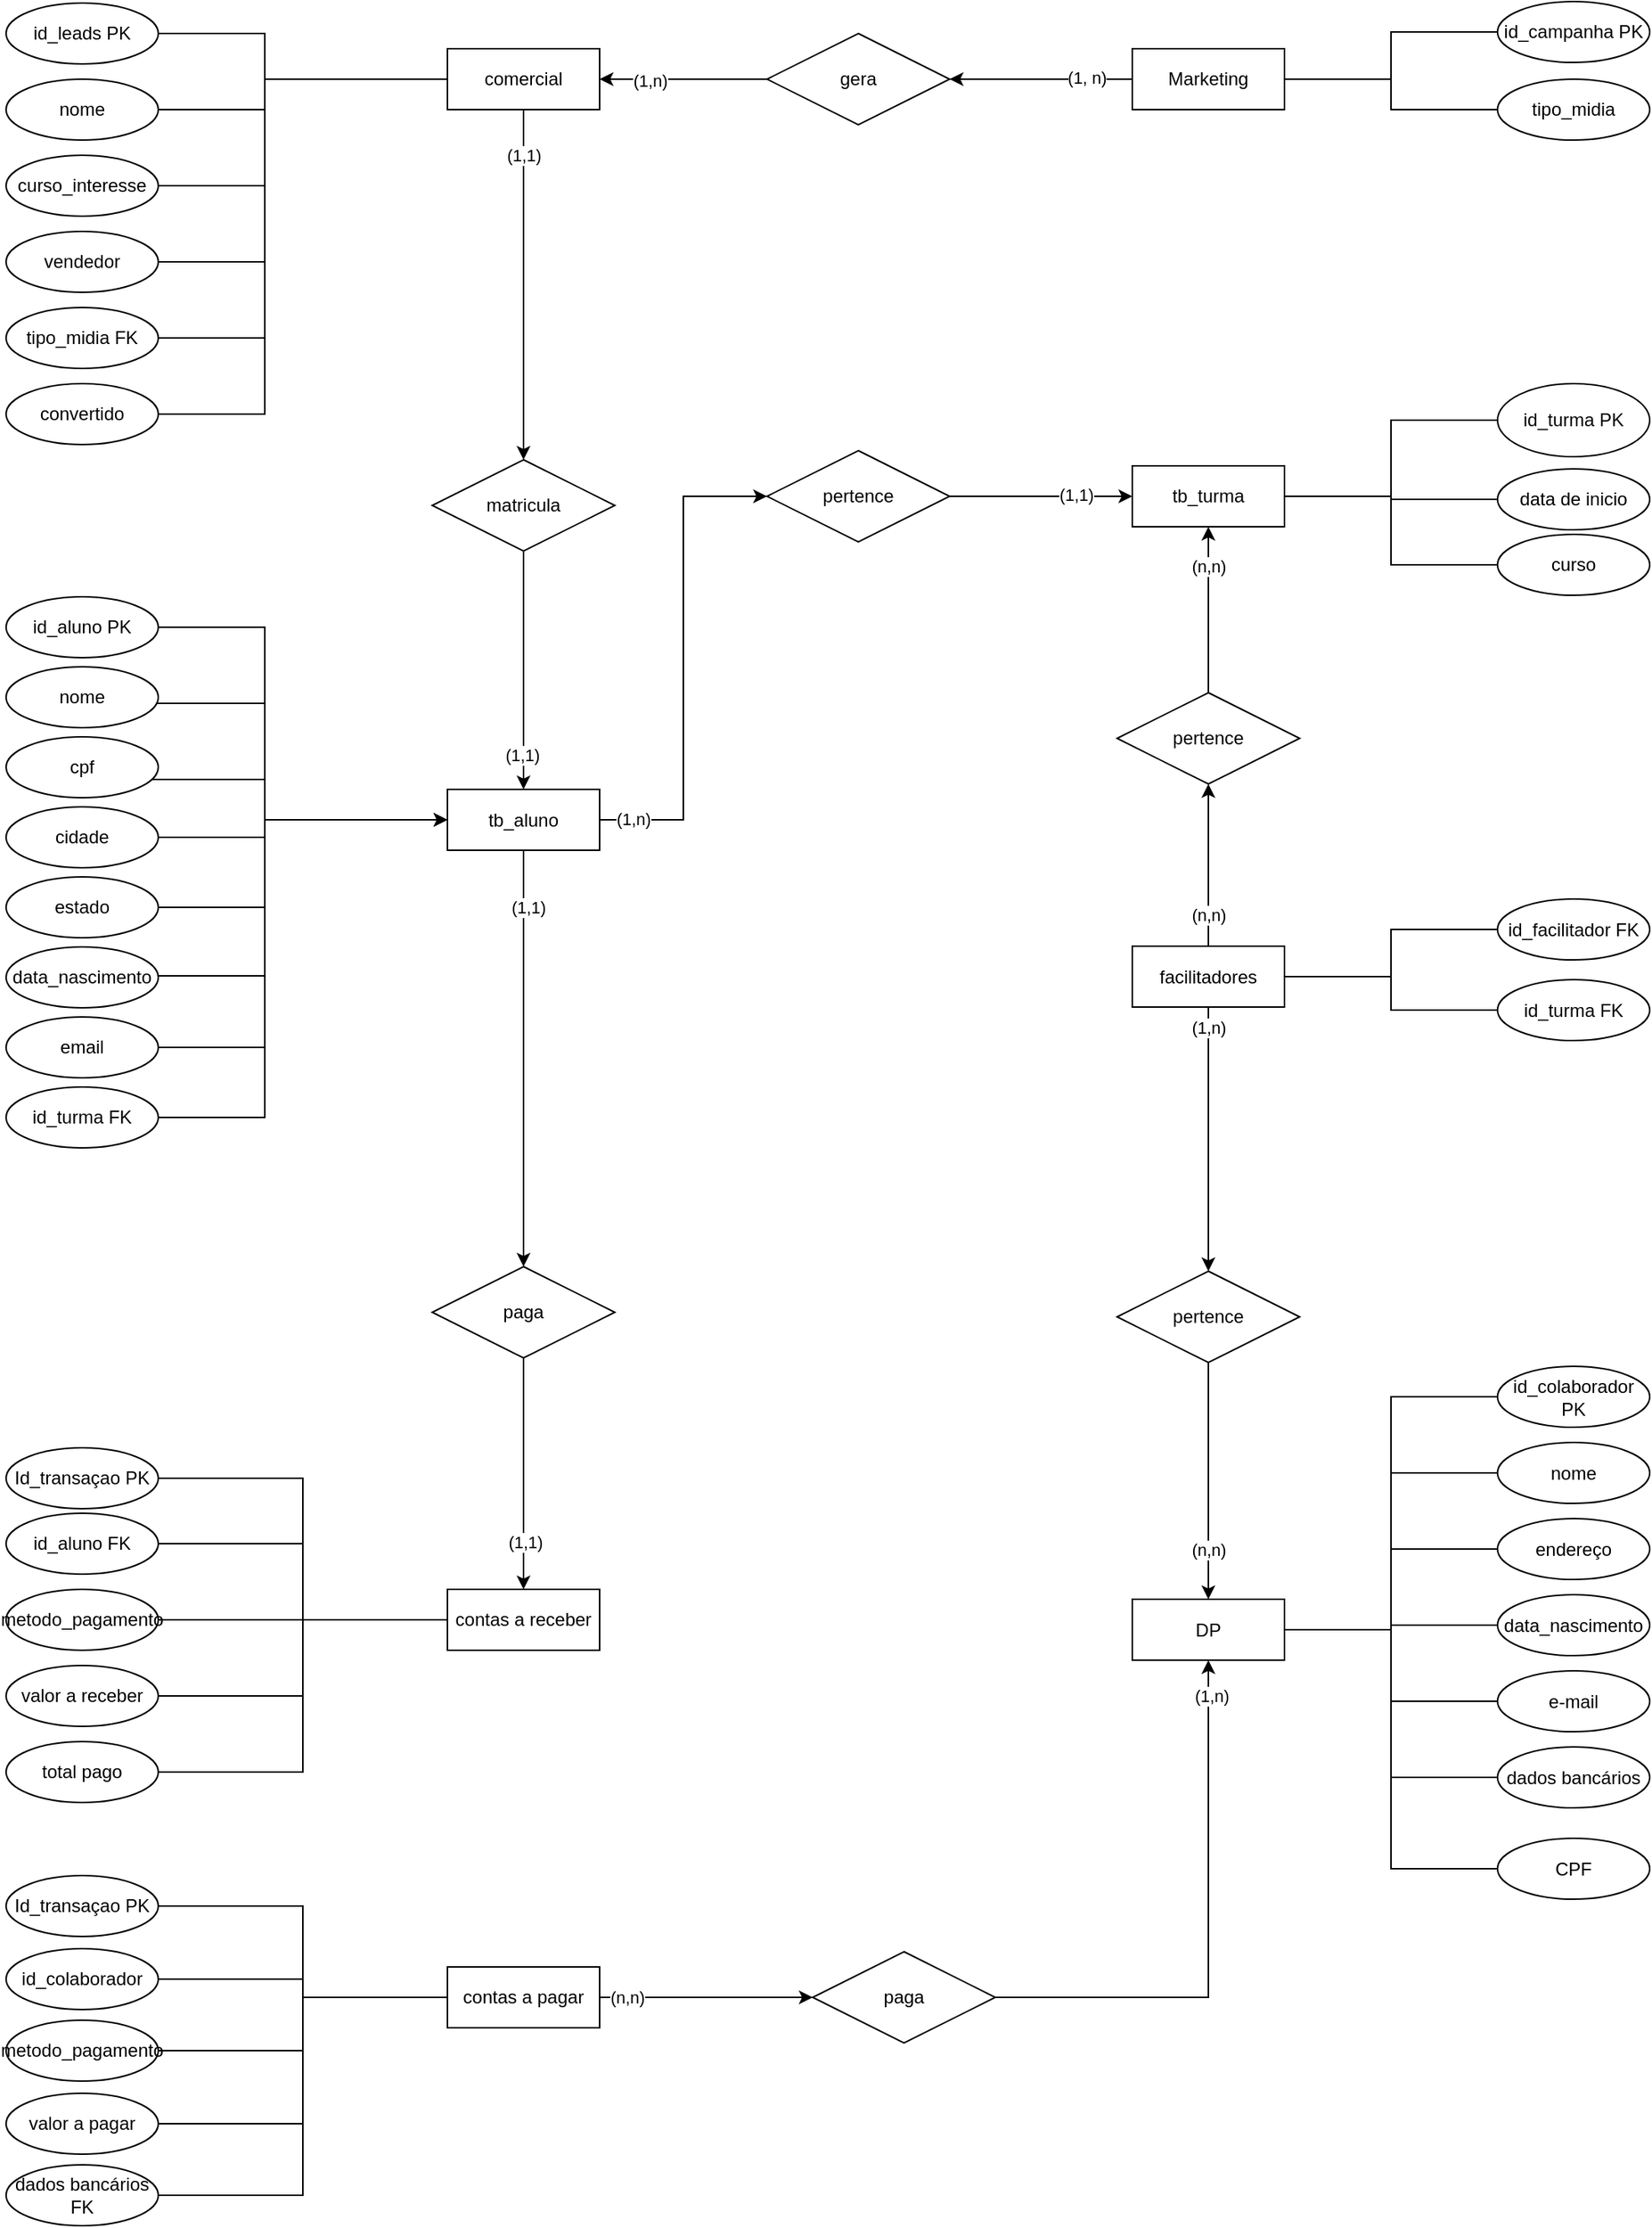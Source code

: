 <mxfile version="16.4.0" type="github">
  <diagram id="YJDorFOKSxrE0az7E-os" name="Page-1">
    <mxGraphModel dx="2595" dy="2390" grid="1" gridSize="10" guides="1" tooltips="1" connect="1" arrows="1" fold="1" page="1" pageScale="1" pageWidth="1169" pageHeight="827" math="0" shadow="0">
      <root>
        <mxCell id="0" />
        <mxCell id="1" parent="0" />
        <mxCell id="yTfPNT7VYN94s2qLSQWw-293" value="" style="edgeStyle=orthogonalEdgeStyle;rounded=0;orthogonalLoop=1;jettySize=auto;html=1;entryX=0;entryY=0.5;entryDx=0;entryDy=0;" parent="1" source="yTfPNT7VYN94s2qLSQWw-297" target="yTfPNT7VYN94s2qLSQWw-324" edge="1">
          <mxGeometry relative="1" as="geometry" />
        </mxCell>
        <mxCell id="yTfPNT7VYN94s2qLSQWw-294" value="(1,n)" style="edgeLabel;html=1;align=center;verticalAlign=middle;resizable=0;points=[];" parent="yTfPNT7VYN94s2qLSQWw-293" vertex="1" connectable="0">
          <mxGeometry x="-0.868" y="2" relative="1" as="geometry">
            <mxPoint y="1" as="offset" />
          </mxGeometry>
        </mxCell>
        <mxCell id="yTfPNT7VYN94s2qLSQWw-295" value="" style="edgeStyle=orthogonalEdgeStyle;rounded=0;orthogonalLoop=1;jettySize=auto;html=1;entryX=0.5;entryY=0;entryDx=0;entryDy=0;" parent="1" source="yTfPNT7VYN94s2qLSQWw-297" target="yTfPNT7VYN94s2qLSQWw-396" edge="1">
          <mxGeometry relative="1" as="geometry">
            <mxPoint x="-830" y="-1044" as="targetPoint" />
          </mxGeometry>
        </mxCell>
        <mxCell id="yTfPNT7VYN94s2qLSQWw-296" value="(1,1)" style="edgeLabel;html=1;align=center;verticalAlign=middle;resizable=0;points=[];" parent="yTfPNT7VYN94s2qLSQWw-295" vertex="1" connectable="0">
          <mxGeometry x="-0.727" y="3" relative="1" as="geometry">
            <mxPoint as="offset" />
          </mxGeometry>
        </mxCell>
        <mxCell id="yTfPNT7VYN94s2qLSQWw-297" value="tb_aluno" style="whiteSpace=wrap;html=1;align=center;" parent="1" vertex="1">
          <mxGeometry x="-810" y="-1103.5" width="100" height="40" as="geometry" />
        </mxCell>
        <mxCell id="yTfPNT7VYN94s2qLSQWw-298" value="" style="edgeStyle=orthogonalEdgeStyle;rounded=0;orthogonalLoop=1;jettySize=auto;html=1;entryX=0;entryY=0.5;entryDx=0;entryDy=0;endArrow=none;endFill=0;" parent="1" source="yTfPNT7VYN94s2qLSQWw-299" target="yTfPNT7VYN94s2qLSQWw-297" edge="1">
          <mxGeometry relative="1" as="geometry">
            <mxPoint x="-920" y="-1210" as="targetPoint" />
            <Array as="points">
              <mxPoint x="-930" y="-1210" />
              <mxPoint x="-930" y="-1083" />
            </Array>
          </mxGeometry>
        </mxCell>
        <mxCell id="yTfPNT7VYN94s2qLSQWw-299" value="id_aluno PK" style="ellipse;whiteSpace=wrap;html=1;align=center;" parent="1" vertex="1">
          <mxGeometry x="-1100" y="-1230" width="100" height="40" as="geometry" />
        </mxCell>
        <mxCell id="yTfPNT7VYN94s2qLSQWw-300" value="" style="edgeStyle=orthogonalEdgeStyle;rounded=0;orthogonalLoop=1;jettySize=auto;html=1;entryX=0;entryY=0.5;entryDx=0;entryDy=0;endArrow=none;endFill=0;" parent="1" source="yTfPNT7VYN94s2qLSQWw-301" target="yTfPNT7VYN94s2qLSQWw-297" edge="1">
          <mxGeometry relative="1" as="geometry">
            <mxPoint x="-920" y="-1160" as="targetPoint" />
            <Array as="points">
              <mxPoint x="-930" y="-1160" />
              <mxPoint x="-930" y="-1083" />
            </Array>
          </mxGeometry>
        </mxCell>
        <mxCell id="yTfPNT7VYN94s2qLSQWw-301" value="nome" style="ellipse;whiteSpace=wrap;html=1;align=center;" parent="1" vertex="1">
          <mxGeometry x="-1100" y="-1184" width="100" height="40" as="geometry" />
        </mxCell>
        <mxCell id="yTfPNT7VYN94s2qLSQWw-302" value="" style="edgeStyle=orthogonalEdgeStyle;rounded=0;orthogonalLoop=1;jettySize=auto;html=1;entryX=0;entryY=0.5;entryDx=0;entryDy=0;endArrow=none;endFill=0;" parent="1" source="yTfPNT7VYN94s2qLSQWw-303" target="yTfPNT7VYN94s2qLSQWw-297" edge="1">
          <mxGeometry relative="1" as="geometry">
            <mxPoint x="-920" y="-1110" as="targetPoint" />
            <Array as="points">
              <mxPoint x="-930" y="-1110" />
              <mxPoint x="-930" y="-1083" />
            </Array>
          </mxGeometry>
        </mxCell>
        <mxCell id="yTfPNT7VYN94s2qLSQWw-303" value="cpf" style="ellipse;whiteSpace=wrap;html=1;align=center;" parent="1" vertex="1">
          <mxGeometry x="-1100" y="-1138" width="100" height="40" as="geometry" />
        </mxCell>
        <mxCell id="yTfPNT7VYN94s2qLSQWw-304" value="" style="edgeStyle=orthogonalEdgeStyle;rounded=0;orthogonalLoop=1;jettySize=auto;html=1;entryX=0;entryY=0.5;entryDx=0;entryDy=0;endArrow=none;endFill=0;exitX=1;exitY=0.5;exitDx=0;exitDy=0;" parent="1" source="yTfPNT7VYN94s2qLSQWw-305" target="yTfPNT7VYN94s2qLSQWw-297" edge="1">
          <mxGeometry relative="1" as="geometry">
            <mxPoint x="-920" y="-1060" as="targetPoint" />
            <Array as="points">
              <mxPoint x="-930" y="-1072" />
              <mxPoint x="-930" y="-1083" />
            </Array>
          </mxGeometry>
        </mxCell>
        <mxCell id="yTfPNT7VYN94s2qLSQWw-305" value="cidade" style="ellipse;whiteSpace=wrap;html=1;align=center;" parent="1" vertex="1">
          <mxGeometry x="-1100" y="-1092" width="100" height="40" as="geometry" />
        </mxCell>
        <mxCell id="yTfPNT7VYN94s2qLSQWw-306" value="" style="edgeStyle=orthogonalEdgeStyle;rounded=0;orthogonalLoop=1;jettySize=auto;html=1;entryX=0;entryY=0.5;entryDx=0;entryDy=0;endArrow=none;endFill=0;" parent="1" source="yTfPNT7VYN94s2qLSQWw-307" target="yTfPNT7VYN94s2qLSQWw-297" edge="1">
          <mxGeometry relative="1" as="geometry">
            <mxPoint x="-920" y="-1010" as="targetPoint" />
            <Array as="points">
              <mxPoint x="-930" y="-1026" />
              <mxPoint x="-930" y="-1083" />
            </Array>
          </mxGeometry>
        </mxCell>
        <mxCell id="yTfPNT7VYN94s2qLSQWw-307" value="estado" style="ellipse;whiteSpace=wrap;html=1;align=center;" parent="1" vertex="1">
          <mxGeometry x="-1100" y="-1046" width="100" height="40" as="geometry" />
        </mxCell>
        <mxCell id="yTfPNT7VYN94s2qLSQWw-308" value="" style="edgeStyle=orthogonalEdgeStyle;rounded=0;orthogonalLoop=1;jettySize=auto;html=1;entryX=0;entryY=0.5;entryDx=0;entryDy=0;endArrow=none;endFill=0;exitX=1;exitY=0.5;exitDx=0;exitDy=0;" parent="1" source="yTfPNT7VYN94s2qLSQWw-309" target="yTfPNT7VYN94s2qLSQWw-297" edge="1">
          <mxGeometry relative="1" as="geometry">
            <mxPoint x="-920" y="-960" as="targetPoint" />
            <Array as="points">
              <mxPoint x="-930" y="-981" />
              <mxPoint x="-930" y="-1083" />
            </Array>
          </mxGeometry>
        </mxCell>
        <mxCell id="yTfPNT7VYN94s2qLSQWw-309" value="data_nascimento" style="ellipse;whiteSpace=wrap;html=1;align=center;" parent="1" vertex="1">
          <mxGeometry x="-1100" y="-1000" width="100" height="40" as="geometry" />
        </mxCell>
        <mxCell id="yTfPNT7VYN94s2qLSQWw-310" value="tb_turma" style="whiteSpace=wrap;html=1;align=center;" parent="1" vertex="1">
          <mxGeometry x="-360" y="-1316" width="100" height="40" as="geometry" />
        </mxCell>
        <mxCell id="yTfPNT7VYN94s2qLSQWw-315" value="" style="edgeStyle=orthogonalEdgeStyle;rounded=0;orthogonalLoop=1;jettySize=auto;html=1;entryX=1;entryY=0.5;entryDx=0;entryDy=0;endArrow=none;endFill=0;" parent="1" source="yTfPNT7VYN94s2qLSQWw-316" target="yTfPNT7VYN94s2qLSQWw-310" edge="1">
          <mxGeometry relative="1" as="geometry" />
        </mxCell>
        <mxCell id="yTfPNT7VYN94s2qLSQWw-316" value="id_turma PK" style="ellipse;whiteSpace=wrap;html=1;align=center;flipV=0;" parent="1" vertex="1">
          <mxGeometry x="-120" y="-1370" width="100" height="48" as="geometry" />
        </mxCell>
        <mxCell id="yTfPNT7VYN94s2qLSQWw-319" value="" style="edgeStyle=orthogonalEdgeStyle;rounded=0;orthogonalLoop=1;jettySize=auto;html=1;entryX=1;entryY=0.5;entryDx=0;entryDy=0;endArrow=none;endFill=0;" parent="1" source="yTfPNT7VYN94s2qLSQWw-320" target="yTfPNT7VYN94s2qLSQWw-310" edge="1">
          <mxGeometry relative="1" as="geometry">
            <mxPoint x="-196" y="-1225.5" as="targetPoint" />
          </mxGeometry>
        </mxCell>
        <mxCell id="yTfPNT7VYN94s2qLSQWw-320" value="data de inicio" style="ellipse;whiteSpace=wrap;html=1;align=center;flipV=0;" parent="1" vertex="1">
          <mxGeometry x="-120" y="-1314" width="100" height="40" as="geometry" />
        </mxCell>
        <mxCell id="yTfPNT7VYN94s2qLSQWw-321" value="" style="edgeStyle=orthogonalEdgeStyle;rounded=0;orthogonalLoop=1;jettySize=auto;html=1;entryX=1;entryY=0.5;entryDx=0;entryDy=0;endArrow=none;endFill=0;exitX=0;exitY=0.5;exitDx=0;exitDy=0;" parent="1" source="yTfPNT7VYN94s2qLSQWw-322" target="yTfPNT7VYN94s2qLSQWw-310" edge="1">
          <mxGeometry relative="1" as="geometry">
            <mxPoint x="-200" y="-1155.5" as="targetPoint" />
            <mxPoint x="-120" y="-1250.5" as="sourcePoint" />
          </mxGeometry>
        </mxCell>
        <mxCell id="yTfPNT7VYN94s2qLSQWw-322" value="curso" style="ellipse;whiteSpace=wrap;html=1;align=center;flipV=0;" parent="1" vertex="1">
          <mxGeometry x="-120" y="-1271" width="100" height="40" as="geometry" />
        </mxCell>
        <mxCell id="yTfPNT7VYN94s2qLSQWw-323" value="" style="edgeStyle=orthogonalEdgeStyle;rounded=0;orthogonalLoop=1;jettySize=auto;html=1;" parent="1" source="yTfPNT7VYN94s2qLSQWw-324" target="yTfPNT7VYN94s2qLSQWw-310" edge="1">
          <mxGeometry relative="1" as="geometry" />
        </mxCell>
        <mxCell id="asldm5agLRDIXmaxJVd2-7" value="(1,1)" style="edgeLabel;html=1;align=center;verticalAlign=middle;resizable=0;points=[];" parent="yTfPNT7VYN94s2qLSQWw-323" vertex="1" connectable="0">
          <mxGeometry x="0.384" y="1" relative="1" as="geometry">
            <mxPoint as="offset" />
          </mxGeometry>
        </mxCell>
        <mxCell id="yTfPNT7VYN94s2qLSQWw-324" value="pertence" style="shape=rhombus;perimeter=rhombusPerimeter;whiteSpace=wrap;html=1;align=center;" parent="1" vertex="1">
          <mxGeometry x="-600" y="-1326" width="120" height="60" as="geometry" />
        </mxCell>
        <mxCell id="yTfPNT7VYN94s2qLSQWw-325" value="" style="edgeStyle=orthogonalEdgeStyle;rounded=0;orthogonalLoop=1;jettySize=auto;html=1;entryX=0.5;entryY=1;entryDx=0;entryDy=0;exitX=0.5;exitY=0;exitDx=0;exitDy=0;" parent="1" source="yTfPNT7VYN94s2qLSQWw-326" target="yTfPNT7VYN94s2qLSQWw-404" edge="1">
          <mxGeometry relative="1" as="geometry">
            <mxPoint x="-170" y="-894" as="targetPoint" />
          </mxGeometry>
        </mxCell>
        <mxCell id="asldm5agLRDIXmaxJVd2-4" value="(n,n)" style="edgeLabel;html=1;align=center;verticalAlign=middle;resizable=0;points=[];" parent="yTfPNT7VYN94s2qLSQWw-325" vertex="1" connectable="0">
          <mxGeometry x="-0.729" relative="1" as="geometry">
            <mxPoint y="-6" as="offset" />
          </mxGeometry>
        </mxCell>
        <mxCell id="yTfPNT7VYN94s2qLSQWw-326" value="facilitadores" style="whiteSpace=wrap;html=1;align=center;" parent="1" vertex="1">
          <mxGeometry x="-360" y="-1000.5" width="100" height="40" as="geometry" />
        </mxCell>
        <mxCell id="yTfPNT7VYN94s2qLSQWw-327" value="" style="edgeStyle=orthogonalEdgeStyle;rounded=0;orthogonalLoop=1;jettySize=auto;html=1;endArrow=none;endFill=0;" parent="1" source="yTfPNT7VYN94s2qLSQWw-328" target="yTfPNT7VYN94s2qLSQWw-326" edge="1">
          <mxGeometry relative="1" as="geometry" />
        </mxCell>
        <mxCell id="yTfPNT7VYN94s2qLSQWw-328" value="id_facilitador FK" style="ellipse;whiteSpace=wrap;html=1;align=center;" parent="1" vertex="1">
          <mxGeometry x="-120" y="-1031.5" width="100" height="40" as="geometry" />
        </mxCell>
        <mxCell id="yTfPNT7VYN94s2qLSQWw-329" value="" style="edgeStyle=orthogonalEdgeStyle;rounded=0;orthogonalLoop=1;jettySize=auto;html=1;endArrow=none;endFill=0;" parent="1" source="yTfPNT7VYN94s2qLSQWw-330" target="yTfPNT7VYN94s2qLSQWw-326" edge="1">
          <mxGeometry relative="1" as="geometry" />
        </mxCell>
        <mxCell id="yTfPNT7VYN94s2qLSQWw-330" value="id_turma FK" style="ellipse;whiteSpace=wrap;html=1;align=center;" parent="1" vertex="1">
          <mxGeometry x="-120" y="-978.5" width="100" height="40" as="geometry" />
        </mxCell>
        <mxCell id="yTfPNT7VYN94s2qLSQWw-331" value="id_colaborador PK" style="ellipse;whiteSpace=wrap;html=1;align=center;" parent="1" vertex="1">
          <mxGeometry x="-120" y="-724.5" width="100" height="40" as="geometry" />
        </mxCell>
        <mxCell id="yTfPNT7VYN94s2qLSQWw-332" value="nome" style="ellipse;whiteSpace=wrap;html=1;align=center;" parent="1" vertex="1">
          <mxGeometry x="-120" y="-674.5" width="100" height="40" as="geometry" />
        </mxCell>
        <mxCell id="yTfPNT7VYN94s2qLSQWw-333" value="endereço" style="ellipse;whiteSpace=wrap;html=1;align=center;" parent="1" vertex="1">
          <mxGeometry x="-120" y="-624.5" width="100" height="40" as="geometry" />
        </mxCell>
        <mxCell id="yTfPNT7VYN94s2qLSQWw-334" value="data_nascimento" style="ellipse;whiteSpace=wrap;html=1;align=center;" parent="1" vertex="1">
          <mxGeometry x="-120" y="-574.5" width="100" height="40" as="geometry" />
        </mxCell>
        <mxCell id="yTfPNT7VYN94s2qLSQWw-335" value="" style="edgeStyle=orthogonalEdgeStyle;rounded=0;orthogonalLoop=1;jettySize=auto;html=1;entryX=1;entryY=0.5;entryDx=0;entryDy=0;endArrow=none;endFill=0;" parent="1" source="yTfPNT7VYN94s2qLSQWw-336" target="yTfPNT7VYN94s2qLSQWw-338" edge="1">
          <mxGeometry relative="1" as="geometry">
            <mxPoint x="-470" y="-503" as="targetPoint" />
          </mxGeometry>
        </mxCell>
        <mxCell id="yTfPNT7VYN94s2qLSQWw-336" value="e-mail" style="ellipse;whiteSpace=wrap;html=1;align=center;" parent="1" vertex="1">
          <mxGeometry x="-120" y="-524.5" width="100" height="40" as="geometry" />
        </mxCell>
        <mxCell id="yTfPNT7VYN94s2qLSQWw-337" value="dados bancários" style="ellipse;whiteSpace=wrap;html=1;align=center;" parent="1" vertex="1">
          <mxGeometry x="-120" y="-474.5" width="100" height="40" as="geometry" />
        </mxCell>
        <mxCell id="yTfPNT7VYN94s2qLSQWw-338" value="DP" style="whiteSpace=wrap;html=1;align=center;" parent="1" vertex="1">
          <mxGeometry x="-360" y="-571.5" width="100" height="40" as="geometry" />
        </mxCell>
        <mxCell id="yTfPNT7VYN94s2qLSQWw-339" value="" style="edgeStyle=orthogonalEdgeStyle;rounded=0;orthogonalLoop=1;jettySize=auto;html=1;entryX=1;entryY=0.5;entryDx=0;entryDy=0;exitX=0;exitY=0.5;exitDx=0;exitDy=0;endArrow=none;endFill=0;" parent="1" source="yTfPNT7VYN94s2qLSQWw-333" target="yTfPNT7VYN94s2qLSQWw-338" edge="1">
          <mxGeometry relative="1" as="geometry">
            <mxPoint x="-510" y="-580" as="targetPoint" />
            <mxPoint x="-424" y="-603" as="sourcePoint" />
          </mxGeometry>
        </mxCell>
        <mxCell id="yTfPNT7VYN94s2qLSQWw-340" value="" style="edgeStyle=orthogonalEdgeStyle;rounded=0;orthogonalLoop=1;jettySize=auto;html=1;entryX=1;entryY=0.5;entryDx=0;entryDy=0;exitX=0;exitY=0.5;exitDx=0;exitDy=0;endArrow=none;endFill=0;" parent="1" source="yTfPNT7VYN94s2qLSQWw-332" target="yTfPNT7VYN94s2qLSQWw-338" edge="1">
          <mxGeometry relative="1" as="geometry">
            <mxPoint x="-424" y="-654" as="sourcePoint" />
            <mxPoint x="-510" y="-580" as="targetPoint" />
          </mxGeometry>
        </mxCell>
        <mxCell id="yTfPNT7VYN94s2qLSQWw-341" value="" style="edgeStyle=orthogonalEdgeStyle;rounded=0;orthogonalLoop=1;jettySize=auto;html=1;entryX=1;entryY=0.5;entryDx=0;entryDy=0;exitX=0;exitY=0.5;exitDx=0;exitDy=0;endArrow=none;endFill=0;" parent="1" source="yTfPNT7VYN94s2qLSQWw-331" target="yTfPNT7VYN94s2qLSQWw-338" edge="1">
          <mxGeometry relative="1" as="geometry">
            <mxPoint x="-424" y="-705" as="sourcePoint" />
            <mxPoint x="-510" y="-580" as="targetPoint" />
          </mxGeometry>
        </mxCell>
        <mxCell id="yTfPNT7VYN94s2qLSQWw-342" value="" style="edgeStyle=orthogonalEdgeStyle;rounded=0;orthogonalLoop=1;jettySize=auto;html=1;entryX=1;entryY=0.5;entryDx=0;entryDy=0;exitX=0;exitY=0.5;exitDx=0;exitDy=0;endArrow=none;endFill=0;" parent="1" source="yTfPNT7VYN94s2qLSQWw-334" target="yTfPNT7VYN94s2qLSQWw-338" edge="1">
          <mxGeometry relative="1" as="geometry">
            <mxPoint x="-510" y="-580" as="targetPoint" />
            <mxPoint x="-424" y="-552" as="sourcePoint" />
          </mxGeometry>
        </mxCell>
        <mxCell id="yTfPNT7VYN94s2qLSQWw-343" value="" style="edgeStyle=orthogonalEdgeStyle;rounded=0;orthogonalLoop=1;jettySize=auto;html=1;entryX=1;entryY=0.5;entryDx=0;entryDy=0;exitX=0;exitY=0.5;exitDx=0;exitDy=0;endArrow=none;endFill=0;" parent="1" source="yTfPNT7VYN94s2qLSQWw-337" target="yTfPNT7VYN94s2qLSQWw-338" edge="1">
          <mxGeometry relative="1" as="geometry">
            <mxPoint x="-510" y="-580" as="targetPoint" />
            <mxPoint x="-424" y="-450" as="sourcePoint" />
          </mxGeometry>
        </mxCell>
        <mxCell id="yTfPNT7VYN94s2qLSQWw-344" value="" style="edgeStyle=orthogonalEdgeStyle;rounded=0;orthogonalLoop=1;jettySize=auto;html=1;entryX=1;entryY=0.5;entryDx=0;entryDy=0;endArrow=none;endFill=0;" parent="1" source="yTfPNT7VYN94s2qLSQWw-345" target="yTfPNT7VYN94s2qLSQWw-338" edge="1">
          <mxGeometry relative="1" as="geometry">
            <mxPoint x="-460" y="-375" as="targetPoint" />
          </mxGeometry>
        </mxCell>
        <mxCell id="yTfPNT7VYN94s2qLSQWw-345" value="CPF" style="ellipse;whiteSpace=wrap;html=1;align=center;" parent="1" vertex="1">
          <mxGeometry x="-120" y="-414.5" width="100" height="40" as="geometry" />
        </mxCell>
        <mxCell id="yTfPNT7VYN94s2qLSQWw-346" value="contas a receber" style="whiteSpace=wrap;html=1;align=center;" parent="1" vertex="1">
          <mxGeometry x="-810" y="-578" width="100" height="40" as="geometry" />
        </mxCell>
        <mxCell id="yTfPNT7VYN94s2qLSQWw-347" value="" style="edgeStyle=orthogonalEdgeStyle;rounded=0;orthogonalLoop=1;jettySize=auto;html=1;entryX=0;entryY=0.5;entryDx=0;entryDy=0;endArrow=none;endFill=0;" parent="1" source="yTfPNT7VYN94s2qLSQWw-348" target="yTfPNT7VYN94s2qLSQWw-346" edge="1">
          <mxGeometry relative="1" as="geometry">
            <mxPoint x="-920" y="-608" as="targetPoint" />
          </mxGeometry>
        </mxCell>
        <mxCell id="yTfPNT7VYN94s2qLSQWw-348" value="id_aluno FK" style="ellipse;whiteSpace=wrap;html=1;align=center;" parent="1" vertex="1">
          <mxGeometry x="-1100" y="-628" width="100" height="40" as="geometry" />
        </mxCell>
        <mxCell id="yTfPNT7VYN94s2qLSQWw-349" value="" style="edgeStyle=orthogonalEdgeStyle;rounded=0;orthogonalLoop=1;jettySize=auto;html=1;entryX=0;entryY=0.5;entryDx=0;entryDy=0;endArrow=none;endFill=0;" parent="1" source="yTfPNT7VYN94s2qLSQWw-350" target="yTfPNT7VYN94s2qLSQWw-346" edge="1">
          <mxGeometry relative="1" as="geometry">
            <mxPoint x="-920" y="-558" as="targetPoint" />
          </mxGeometry>
        </mxCell>
        <mxCell id="yTfPNT7VYN94s2qLSQWw-350" value="metodo_pagamento" style="ellipse;whiteSpace=wrap;html=1;align=center;" parent="1" vertex="1">
          <mxGeometry x="-1100" y="-578" width="100" height="40" as="geometry" />
        </mxCell>
        <mxCell id="yTfPNT7VYN94s2qLSQWw-351" value="" style="edgeStyle=orthogonalEdgeStyle;rounded=0;orthogonalLoop=1;jettySize=auto;html=1;entryX=0;entryY=0.5;entryDx=0;entryDy=0;endArrow=none;endFill=0;" parent="1" source="yTfPNT7VYN94s2qLSQWw-352" target="yTfPNT7VYN94s2qLSQWw-346" edge="1">
          <mxGeometry relative="1" as="geometry">
            <mxPoint x="-920" y="-508" as="targetPoint" />
          </mxGeometry>
        </mxCell>
        <mxCell id="yTfPNT7VYN94s2qLSQWw-352" value="valor a receber" style="ellipse;whiteSpace=wrap;html=1;align=center;" parent="1" vertex="1">
          <mxGeometry x="-1100" y="-528" width="100" height="40" as="geometry" />
        </mxCell>
        <mxCell id="yTfPNT7VYN94s2qLSQWw-353" value="" style="edgeStyle=orthogonalEdgeStyle;rounded=0;orthogonalLoop=1;jettySize=auto;html=1;entryX=0;entryY=0.5;entryDx=0;entryDy=0;endArrow=none;endFill=0;" parent="1" source="yTfPNT7VYN94s2qLSQWw-354" target="yTfPNT7VYN94s2qLSQWw-346" edge="1">
          <mxGeometry relative="1" as="geometry">
            <mxPoint x="-920" y="-458" as="targetPoint" />
          </mxGeometry>
        </mxCell>
        <mxCell id="yTfPNT7VYN94s2qLSQWw-354" value="total pago" style="ellipse;whiteSpace=wrap;html=1;align=center;" parent="1" vertex="1">
          <mxGeometry x="-1100" y="-478" width="100" height="40" as="geometry" />
        </mxCell>
        <mxCell id="yTfPNT7VYN94s2qLSQWw-355" value="" style="edgeStyle=orthogonalEdgeStyle;rounded=0;orthogonalLoop=1;jettySize=auto;html=1;entryX=0;entryY=0.5;entryDx=0;entryDy=0;endArrow=none;endFill=0;" parent="1" source="yTfPNT7VYN94s2qLSQWw-356" target="yTfPNT7VYN94s2qLSQWw-346" edge="1">
          <mxGeometry relative="1" as="geometry">
            <mxPoint x="-920" y="-651" as="targetPoint" />
          </mxGeometry>
        </mxCell>
        <mxCell id="yTfPNT7VYN94s2qLSQWw-356" value="Id_transaçao PK" style="ellipse;whiteSpace=wrap;html=1;align=center;" parent="1" vertex="1">
          <mxGeometry x="-1100" y="-671" width="100" height="40" as="geometry" />
        </mxCell>
        <mxCell id="yTfPNT7VYN94s2qLSQWw-357" value="" style="edgeStyle=orthogonalEdgeStyle;rounded=0;orthogonalLoop=1;jettySize=auto;html=1;entryX=0;entryY=0.5;entryDx=0;entryDy=0;" parent="1" source="yTfPNT7VYN94s2qLSQWw-359" target="yTfPNT7VYN94s2qLSQWw-399" edge="1">
          <mxGeometry relative="1" as="geometry">
            <mxPoint x="-680" y="-300" as="targetPoint" />
          </mxGeometry>
        </mxCell>
        <mxCell id="yTfPNT7VYN94s2qLSQWw-358" value="(n,n)" style="edgeLabel;html=1;align=center;verticalAlign=middle;resizable=0;points=[];" parent="yTfPNT7VYN94s2qLSQWw-357" vertex="1" connectable="0">
          <mxGeometry x="-0.744" relative="1" as="geometry">
            <mxPoint as="offset" />
          </mxGeometry>
        </mxCell>
        <mxCell id="yTfPNT7VYN94s2qLSQWw-359" value="contas a pagar" style="whiteSpace=wrap;html=1;align=center;" parent="1" vertex="1">
          <mxGeometry x="-810" y="-330" width="100" height="40" as="geometry" />
        </mxCell>
        <mxCell id="yTfPNT7VYN94s2qLSQWw-360" value="" style="edgeStyle=orthogonalEdgeStyle;rounded=0;orthogonalLoop=1;jettySize=auto;html=1;entryX=0;entryY=0.5;entryDx=0;entryDy=0;endArrow=none;endFill=0;startArrow=none;startFill=0;" parent="1" source="yTfPNT7VYN94s2qLSQWw-361" target="yTfPNT7VYN94s2qLSQWw-359" edge="1">
          <mxGeometry relative="1" as="geometry">
            <mxPoint x="-900" y="-327" as="targetPoint" />
          </mxGeometry>
        </mxCell>
        <mxCell id="yTfPNT7VYN94s2qLSQWw-361" value="id_colaborador" style="ellipse;whiteSpace=wrap;html=1;align=center;" parent="1" vertex="1">
          <mxGeometry x="-1100" y="-342" width="100" height="40" as="geometry" />
        </mxCell>
        <mxCell id="yTfPNT7VYN94s2qLSQWw-362" value="" style="edgeStyle=orthogonalEdgeStyle;rounded=0;orthogonalLoop=1;jettySize=auto;html=1;entryX=0;entryY=0.5;entryDx=0;entryDy=0;endArrow=none;endFill=0;startArrow=none;startFill=0;" parent="1" source="yTfPNT7VYN94s2qLSQWw-363" target="yTfPNT7VYN94s2qLSQWw-359" edge="1">
          <mxGeometry relative="1" as="geometry">
            <mxPoint x="-900" y="-277" as="targetPoint" />
          </mxGeometry>
        </mxCell>
        <mxCell id="yTfPNT7VYN94s2qLSQWw-363" value="metodo_pagamento" style="ellipse;whiteSpace=wrap;html=1;align=center;" parent="1" vertex="1">
          <mxGeometry x="-1100" y="-295" width="100" height="40" as="geometry" />
        </mxCell>
        <mxCell id="yTfPNT7VYN94s2qLSQWw-364" value="" style="edgeStyle=orthogonalEdgeStyle;rounded=0;orthogonalLoop=1;jettySize=auto;html=1;entryX=0;entryY=0.5;entryDx=0;entryDy=0;endArrow=none;endFill=0;startArrow=none;startFill=0;" parent="1" source="yTfPNT7VYN94s2qLSQWw-365" target="yTfPNT7VYN94s2qLSQWw-359" edge="1">
          <mxGeometry relative="1" as="geometry">
            <mxPoint x="-900" y="-227" as="targetPoint" />
          </mxGeometry>
        </mxCell>
        <mxCell id="yTfPNT7VYN94s2qLSQWw-365" value="valor a pagar" style="ellipse;whiteSpace=wrap;html=1;align=center;" parent="1" vertex="1">
          <mxGeometry x="-1100" y="-247" width="100" height="40" as="geometry" />
        </mxCell>
        <mxCell id="yTfPNT7VYN94s2qLSQWw-366" value="" style="edgeStyle=orthogonalEdgeStyle;rounded=0;orthogonalLoop=1;jettySize=auto;html=1;entryX=0;entryY=0.5;entryDx=0;entryDy=0;endArrow=none;endFill=0;startArrow=none;startFill=0;" parent="1" source="yTfPNT7VYN94s2qLSQWw-367" target="yTfPNT7VYN94s2qLSQWw-359" edge="1">
          <mxGeometry relative="1" as="geometry">
            <mxPoint x="-900" y="-370" as="targetPoint" />
          </mxGeometry>
        </mxCell>
        <mxCell id="yTfPNT7VYN94s2qLSQWw-367" value="Id_transaçao PK" style="ellipse;whiteSpace=wrap;html=1;align=center;" parent="1" vertex="1">
          <mxGeometry x="-1100" y="-390" width="100" height="40" as="geometry" />
        </mxCell>
        <mxCell id="yTfPNT7VYN94s2qLSQWw-368" value="comercial" style="whiteSpace=wrap;html=1;align=center;" parent="1" vertex="1">
          <mxGeometry x="-810" y="-1590" width="100" height="40" as="geometry" />
        </mxCell>
        <mxCell id="yTfPNT7VYN94s2qLSQWw-369" value="" style="edgeStyle=orthogonalEdgeStyle;rounded=0;orthogonalLoop=1;jettySize=auto;html=1;entryX=0;entryY=0.5;entryDx=0;entryDy=0;endArrow=none;endFill=0;" parent="1" source="yTfPNT7VYN94s2qLSQWw-370" target="yTfPNT7VYN94s2qLSQWw-368" edge="1">
          <mxGeometry relative="1" as="geometry">
            <mxPoint x="-920" y="-1600" as="targetPoint" />
            <Array as="points">
              <mxPoint x="-930" y="-1600" />
              <mxPoint x="-930" y="-1570" />
            </Array>
          </mxGeometry>
        </mxCell>
        <mxCell id="yTfPNT7VYN94s2qLSQWw-370" value="id_leads PK" style="ellipse;whiteSpace=wrap;html=1;align=center;" parent="1" vertex="1">
          <mxGeometry x="-1100" y="-1620" width="100" height="40" as="geometry" />
        </mxCell>
        <mxCell id="yTfPNT7VYN94s2qLSQWw-371" value="" style="edgeStyle=orthogonalEdgeStyle;rounded=0;orthogonalLoop=1;jettySize=auto;html=1;entryX=0;entryY=0.5;entryDx=0;entryDy=0;endArrow=none;endFill=0;" parent="1" source="yTfPNT7VYN94s2qLSQWw-372" target="yTfPNT7VYN94s2qLSQWw-368" edge="1">
          <mxGeometry relative="1" as="geometry">
            <mxPoint x="-920" y="-1550" as="targetPoint" />
            <Array as="points">
              <mxPoint x="-930" y="-1550" />
              <mxPoint x="-930" y="-1570" />
            </Array>
          </mxGeometry>
        </mxCell>
        <mxCell id="yTfPNT7VYN94s2qLSQWw-372" value="nome" style="ellipse;whiteSpace=wrap;html=1;align=center;" parent="1" vertex="1">
          <mxGeometry x="-1100" y="-1570" width="100" height="40" as="geometry" />
        </mxCell>
        <mxCell id="yTfPNT7VYN94s2qLSQWw-373" value="" style="edgeStyle=orthogonalEdgeStyle;rounded=0;orthogonalLoop=1;jettySize=auto;html=1;entryX=0;entryY=0.5;entryDx=0;entryDy=0;endArrow=none;endFill=0;" parent="1" source="yTfPNT7VYN94s2qLSQWw-374" target="yTfPNT7VYN94s2qLSQWw-368" edge="1">
          <mxGeometry relative="1" as="geometry">
            <mxPoint x="-920" y="-1500" as="targetPoint" />
            <Array as="points">
              <mxPoint x="-930" y="-1500" />
              <mxPoint x="-930" y="-1570" />
            </Array>
          </mxGeometry>
        </mxCell>
        <mxCell id="yTfPNT7VYN94s2qLSQWw-374" value="curso_interesse" style="ellipse;whiteSpace=wrap;html=1;align=center;" parent="1" vertex="1">
          <mxGeometry x="-1100" y="-1520" width="100" height="40" as="geometry" />
        </mxCell>
        <mxCell id="yTfPNT7VYN94s2qLSQWw-375" value="" style="edgeStyle=orthogonalEdgeStyle;rounded=0;orthogonalLoop=1;jettySize=auto;html=1;entryX=0;entryY=0.5;entryDx=0;entryDy=0;endArrow=none;endFill=0;" parent="1" source="yTfPNT7VYN94s2qLSQWw-376" target="yTfPNT7VYN94s2qLSQWw-368" edge="1">
          <mxGeometry relative="1" as="geometry">
            <mxPoint x="-920" y="-1450" as="targetPoint" />
            <Array as="points">
              <mxPoint x="-930" y="-1450" />
              <mxPoint x="-930" y="-1570" />
            </Array>
          </mxGeometry>
        </mxCell>
        <mxCell id="yTfPNT7VYN94s2qLSQWw-376" value="vendedor" style="ellipse;whiteSpace=wrap;html=1;align=center;" parent="1" vertex="1">
          <mxGeometry x="-1100" y="-1470" width="100" height="40" as="geometry" />
        </mxCell>
        <mxCell id="yTfPNT7VYN94s2qLSQWw-377" value="" style="edgeStyle=orthogonalEdgeStyle;rounded=0;orthogonalLoop=1;jettySize=auto;html=1;entryX=0;entryY=0.5;entryDx=0;entryDy=0;endArrow=none;endFill=0;" parent="1" source="yTfPNT7VYN94s2qLSQWw-378" target="yTfPNT7VYN94s2qLSQWw-368" edge="1">
          <mxGeometry relative="1" as="geometry">
            <mxPoint x="-920" y="-1400" as="targetPoint" />
            <Array as="points">
              <mxPoint x="-930" y="-1400" />
              <mxPoint x="-930" y="-1570" />
            </Array>
          </mxGeometry>
        </mxCell>
        <mxCell id="yTfPNT7VYN94s2qLSQWw-378" value="tipo_midia FK" style="ellipse;whiteSpace=wrap;html=1;align=center;" parent="1" vertex="1">
          <mxGeometry x="-1100" y="-1420" width="100" height="40" as="geometry" />
        </mxCell>
        <mxCell id="yTfPNT7VYN94s2qLSQWw-379" value="" style="edgeStyle=orthogonalEdgeStyle;rounded=0;orthogonalLoop=1;jettySize=auto;html=1;entryX=0;entryY=0.5;entryDx=0;entryDy=0;endArrow=none;endFill=0;" parent="1" source="yTfPNT7VYN94s2qLSQWw-380" target="yTfPNT7VYN94s2qLSQWw-368" edge="1">
          <mxGeometry relative="1" as="geometry">
            <mxPoint x="-920" y="-1350" as="targetPoint" />
            <Array as="points">
              <mxPoint x="-930" y="-1350" />
              <mxPoint x="-930" y="-1570" />
            </Array>
          </mxGeometry>
        </mxCell>
        <mxCell id="yTfPNT7VYN94s2qLSQWw-380" value="convertido" style="ellipse;whiteSpace=wrap;html=1;align=center;" parent="1" vertex="1">
          <mxGeometry x="-1100" y="-1370" width="100" height="40" as="geometry" />
        </mxCell>
        <mxCell id="yTfPNT7VYN94s2qLSQWw-381" value="" style="edgeStyle=orthogonalEdgeStyle;rounded=0;orthogonalLoop=1;jettySize=auto;html=1;entryX=1;entryY=0.5;entryDx=0;entryDy=0;" parent="1" source="yTfPNT7VYN94s2qLSQWw-383" target="yTfPNT7VYN94s2qLSQWw-401" edge="1">
          <mxGeometry relative="1" as="geometry">
            <mxPoint x="-560" y="-1477" as="targetPoint" />
          </mxGeometry>
        </mxCell>
        <mxCell id="yTfPNT7VYN94s2qLSQWw-382" value="(1, n)" style="edgeLabel;html=1;align=center;verticalAlign=middle;resizable=0;points=[];" parent="yTfPNT7VYN94s2qLSQWw-381" vertex="1" connectable="0">
          <mxGeometry x="-0.618" y="-2" relative="1" as="geometry">
            <mxPoint x="-7" y="1" as="offset" />
          </mxGeometry>
        </mxCell>
        <mxCell id="yTfPNT7VYN94s2qLSQWw-383" value="Marketing" style="whiteSpace=wrap;html=1;align=center;" parent="1" vertex="1">
          <mxGeometry x="-360" y="-1590" width="100" height="40" as="geometry" />
        </mxCell>
        <mxCell id="yTfPNT7VYN94s2qLSQWw-384" value="" style="edgeStyle=orthogonalEdgeStyle;rounded=0;orthogonalLoop=1;jettySize=auto;html=1;entryX=1;entryY=0.5;entryDx=0;entryDy=0;endArrow=none;endFill=0;" parent="1" source="yTfPNT7VYN94s2qLSQWw-385" target="yTfPNT7VYN94s2qLSQWw-383" edge="1">
          <mxGeometry relative="1" as="geometry" />
        </mxCell>
        <mxCell id="yTfPNT7VYN94s2qLSQWw-385" value="tipo_midia" style="ellipse;whiteSpace=wrap;html=1;align=center;flipV=1;" parent="1" vertex="1">
          <mxGeometry x="-120" y="-1570" width="100" height="40" as="geometry" />
        </mxCell>
        <mxCell id="yTfPNT7VYN94s2qLSQWw-386" value="" style="edgeStyle=orthogonalEdgeStyle;rounded=0;orthogonalLoop=1;jettySize=auto;html=1;entryX=1;entryY=0.5;entryDx=0;entryDy=0;endArrow=none;endFill=0;" parent="1" source="yTfPNT7VYN94s2qLSQWw-387" target="yTfPNT7VYN94s2qLSQWw-383" edge="1">
          <mxGeometry relative="1" as="geometry" />
        </mxCell>
        <mxCell id="yTfPNT7VYN94s2qLSQWw-387" value="id_campanha PK" style="ellipse;whiteSpace=wrap;html=1;align=center;flipV=1;" parent="1" vertex="1">
          <mxGeometry x="-120" y="-1621" width="100" height="40" as="geometry" />
        </mxCell>
        <mxCell id="yTfPNT7VYN94s2qLSQWw-388" value="" style="edgeStyle=orthogonalEdgeStyle;rounded=0;orthogonalLoop=1;jettySize=auto;html=1;entryX=0.5;entryY=1;entryDx=0;entryDy=0;startArrow=classic;startFill=1;endArrow=none;endFill=0;" parent="1" source="yTfPNT7VYN94s2qLSQWw-390" target="yTfPNT7VYN94s2qLSQWw-368" edge="1">
          <mxGeometry relative="1" as="geometry">
            <Array as="points">
              <mxPoint x="-760" y="-1420" />
              <mxPoint x="-760" y="-1420" />
            </Array>
          </mxGeometry>
        </mxCell>
        <mxCell id="yTfPNT7VYN94s2qLSQWw-389" value="(1,1)" style="edgeLabel;html=1;align=center;verticalAlign=middle;resizable=0;points=[];" parent="yTfPNT7VYN94s2qLSQWw-388" vertex="1" connectable="0">
          <mxGeometry x="0.513" y="-1" relative="1" as="geometry">
            <mxPoint x="-1" y="-26" as="offset" />
          </mxGeometry>
        </mxCell>
        <mxCell id="yTfPNT7VYN94s2qLSQWw-390" value="matricula" style="shape=rhombus;perimeter=rhombusPerimeter;whiteSpace=wrap;html=1;align=center;" parent="1" vertex="1">
          <mxGeometry x="-820" y="-1320" width="120" height="60" as="geometry" />
        </mxCell>
        <mxCell id="yTfPNT7VYN94s2qLSQWw-391" value="" style="edgeStyle=orthogonalEdgeStyle;rounded=0;orthogonalLoop=1;jettySize=auto;html=1;entryX=0.5;entryY=1;entryDx=0;entryDy=0;startArrow=classic;startFill=1;endArrow=none;endFill=0;exitX=0.5;exitY=0;exitDx=0;exitDy=0;" parent="1" source="yTfPNT7VYN94s2qLSQWw-394" target="yTfPNT7VYN94s2qLSQWw-326" edge="1">
          <mxGeometry relative="1" as="geometry">
            <mxPoint x="-330" y="-787" as="targetPoint" />
          </mxGeometry>
        </mxCell>
        <mxCell id="yTfPNT7VYN94s2qLSQWw-392" value="(1,n)" style="edgeLabel;html=1;align=center;verticalAlign=middle;resizable=0;points=[];" parent="yTfPNT7VYN94s2qLSQWw-391" vertex="1" connectable="0">
          <mxGeometry x="0.578" relative="1" as="geometry">
            <mxPoint y="-23" as="offset" />
          </mxGeometry>
        </mxCell>
        <mxCell id="lmifUTo95L_frAYQCKhQ-8" value="" style="edgeStyle=orthogonalEdgeStyle;rounded=0;orthogonalLoop=1;jettySize=auto;html=1;" parent="1" source="yTfPNT7VYN94s2qLSQWw-394" target="yTfPNT7VYN94s2qLSQWw-338" edge="1">
          <mxGeometry relative="1" as="geometry" />
        </mxCell>
        <mxCell id="lmifUTo95L_frAYQCKhQ-9" value="(n,n)" style="edgeLabel;html=1;align=center;verticalAlign=middle;resizable=0;points=[];" parent="lmifUTo95L_frAYQCKhQ-8" vertex="1" connectable="0">
          <mxGeometry x="0.135" y="3" relative="1" as="geometry">
            <mxPoint x="-3" y="35" as="offset" />
          </mxGeometry>
        </mxCell>
        <mxCell id="yTfPNT7VYN94s2qLSQWw-394" value="pertence" style="shape=rhombus;perimeter=rhombusPerimeter;whiteSpace=wrap;html=1;align=center;" parent="1" vertex="1">
          <mxGeometry x="-370" y="-787" width="120" height="60" as="geometry" />
        </mxCell>
        <mxCell id="yTfPNT7VYN94s2qLSQWw-395" value="" style="edgeStyle=orthogonalEdgeStyle;rounded=0;orthogonalLoop=1;jettySize=auto;html=1;entryX=0.5;entryY=0;entryDx=0;entryDy=0;" parent="1" source="yTfPNT7VYN94s2qLSQWw-396" target="yTfPNT7VYN94s2qLSQWw-346" edge="1">
          <mxGeometry relative="1" as="geometry">
            <mxPoint x="-830" y="-634" as="targetPoint" />
          </mxGeometry>
        </mxCell>
        <mxCell id="asldm5agLRDIXmaxJVd2-2" value="(1,1)" style="edgeLabel;html=1;align=center;verticalAlign=middle;resizable=0;points=[];" parent="yTfPNT7VYN94s2qLSQWw-395" vertex="1" connectable="0">
          <mxGeometry x="0.583" y="1" relative="1" as="geometry">
            <mxPoint as="offset" />
          </mxGeometry>
        </mxCell>
        <mxCell id="yTfPNT7VYN94s2qLSQWw-396" value="paga" style="shape=rhombus;perimeter=rhombusPerimeter;whiteSpace=wrap;html=1;align=center;" parent="1" vertex="1">
          <mxGeometry x="-820" y="-790" width="120" height="60" as="geometry" />
        </mxCell>
        <mxCell id="yTfPNT7VYN94s2qLSQWw-397" value="" style="endArrow=classic;html=1;rounded=0;entryX=0.5;entryY=0;entryDx=0;entryDy=0;exitX=0.5;exitY=1;exitDx=0;exitDy=0;endFill=1;" parent="1" source="yTfPNT7VYN94s2qLSQWw-390" target="yTfPNT7VYN94s2qLSQWw-297" edge="1">
          <mxGeometry relative="1" as="geometry">
            <mxPoint x="-1170" y="-1340" as="sourcePoint" />
            <mxPoint x="-1010" y="-1340" as="targetPoint" />
          </mxGeometry>
        </mxCell>
        <mxCell id="asldm5agLRDIXmaxJVd2-1" value="(1,1)" style="edgeLabel;html=1;align=center;verticalAlign=middle;resizable=0;points=[];" parent="yTfPNT7VYN94s2qLSQWw-397" vertex="1" connectable="0">
          <mxGeometry x="0.701" y="-1" relative="1" as="geometry">
            <mxPoint y="1" as="offset" />
          </mxGeometry>
        </mxCell>
        <mxCell id="yTfPNT7VYN94s2qLSQWw-398" value="" style="edgeStyle=orthogonalEdgeStyle;rounded=0;orthogonalLoop=1;jettySize=auto;html=1;entryX=0.5;entryY=1;entryDx=0;entryDy=0;" parent="1" source="yTfPNT7VYN94s2qLSQWw-399" target="yTfPNT7VYN94s2qLSQWw-338" edge="1">
          <mxGeometry relative="1" as="geometry">
            <mxPoint x="-150" y="-245" as="targetPoint" />
          </mxGeometry>
        </mxCell>
        <mxCell id="asldm5agLRDIXmaxJVd2-3" value="(1,n)" style="edgeLabel;html=1;align=center;verticalAlign=middle;resizable=0;points=[];" parent="yTfPNT7VYN94s2qLSQWw-398" vertex="1" connectable="0">
          <mxGeometry x="0.869" y="-2" relative="1" as="geometry">
            <mxPoint as="offset" />
          </mxGeometry>
        </mxCell>
        <mxCell id="yTfPNT7VYN94s2qLSQWw-399" value="paga" style="shape=rhombus;perimeter=rhombusPerimeter;whiteSpace=wrap;html=1;align=center;" parent="1" vertex="1">
          <mxGeometry x="-570" y="-340" width="120" height="60" as="geometry" />
        </mxCell>
        <mxCell id="yTfPNT7VYN94s2qLSQWw-400" value="" style="edgeStyle=orthogonalEdgeStyle;rounded=0;orthogonalLoop=1;jettySize=auto;html=1;entryX=1;entryY=0.5;entryDx=0;entryDy=0;" parent="1" source="yTfPNT7VYN94s2qLSQWw-401" target="yTfPNT7VYN94s2qLSQWw-368" edge="1">
          <mxGeometry relative="1" as="geometry">
            <mxPoint x="-730" y="-1475" as="targetPoint" />
          </mxGeometry>
        </mxCell>
        <mxCell id="asldm5agLRDIXmaxJVd2-5" value="(1,n)" style="edgeLabel;html=1;align=center;verticalAlign=middle;resizable=0;points=[];" parent="yTfPNT7VYN94s2qLSQWw-400" vertex="1" connectable="0">
          <mxGeometry x="0.4" y="1" relative="1" as="geometry">
            <mxPoint as="offset" />
          </mxGeometry>
        </mxCell>
        <mxCell id="yTfPNT7VYN94s2qLSQWw-401" value="gera" style="shape=rhombus;perimeter=rhombusPerimeter;whiteSpace=wrap;html=1;align=center;" parent="1" vertex="1">
          <mxGeometry x="-600" y="-1600" width="120" height="60" as="geometry" />
        </mxCell>
        <mxCell id="yTfPNT7VYN94s2qLSQWw-402" value="" style="edgeStyle=orthogonalEdgeStyle;rounded=0;orthogonalLoop=1;jettySize=auto;html=1;entryX=0.5;entryY=1;entryDx=0;entryDy=0;" parent="1" source="yTfPNT7VYN94s2qLSQWw-404" target="yTfPNT7VYN94s2qLSQWw-310" edge="1">
          <mxGeometry relative="1" as="geometry" />
        </mxCell>
        <mxCell id="yTfPNT7VYN94s2qLSQWw-403" value="(n,n)" style="edgeLabel;html=1;align=center;verticalAlign=middle;resizable=0;points=[];" parent="yTfPNT7VYN94s2qLSQWw-402" vertex="1" connectable="0">
          <mxGeometry x="0.664" relative="1" as="geometry">
            <mxPoint y="7" as="offset" />
          </mxGeometry>
        </mxCell>
        <mxCell id="yTfPNT7VYN94s2qLSQWw-404" value="pertence" style="shape=rhombus;perimeter=rhombusPerimeter;whiteSpace=wrap;html=1;align=center;" parent="1" vertex="1">
          <mxGeometry x="-370" y="-1167" width="120" height="60" as="geometry" />
        </mxCell>
        <mxCell id="yTfPNT7VYN94s2qLSQWw-405" value="" style="edgeStyle=orthogonalEdgeStyle;rounded=0;orthogonalLoop=1;jettySize=auto;html=1;startArrow=none;startFill=0;endArrow=none;endFill=0;entryX=0;entryY=0.5;entryDx=0;entryDy=0;" parent="1" source="yTfPNT7VYN94s2qLSQWw-406" target="yTfPNT7VYN94s2qLSQWw-359" edge="1">
          <mxGeometry relative="1" as="geometry">
            <mxPoint x="-900" y="-180" as="targetPoint" />
          </mxGeometry>
        </mxCell>
        <mxCell id="yTfPNT7VYN94s2qLSQWw-406" value="dados bancários FK" style="ellipse;whiteSpace=wrap;html=1;align=center;" parent="1" vertex="1">
          <mxGeometry x="-1100" y="-200" width="100" height="40" as="geometry" />
        </mxCell>
        <mxCell id="lmifUTo95L_frAYQCKhQ-5" value="" style="edgeStyle=orthogonalEdgeStyle;rounded=0;orthogonalLoop=1;jettySize=auto;html=1;entryX=0;entryY=0.5;entryDx=0;entryDy=0;" parent="1" source="lmifUTo95L_frAYQCKhQ-1" target="yTfPNT7VYN94s2qLSQWw-297" edge="1">
          <mxGeometry relative="1" as="geometry">
            <mxPoint x="-920" y="-928" as="targetPoint" />
            <Array as="points">
              <mxPoint x="-930" y="-934" />
              <mxPoint x="-930" y="-1083" />
            </Array>
          </mxGeometry>
        </mxCell>
        <mxCell id="lmifUTo95L_frAYQCKhQ-1" value="email" style="ellipse;whiteSpace=wrap;html=1;align=center;" parent="1" vertex="1">
          <mxGeometry x="-1100" y="-954" width="100" height="40" as="geometry" />
        </mxCell>
        <mxCell id="lmifUTo95L_frAYQCKhQ-6" value="" style="edgeStyle=orthogonalEdgeStyle;rounded=0;orthogonalLoop=1;jettySize=auto;html=1;entryX=0;entryY=0.5;entryDx=0;entryDy=0;" parent="1" source="lmifUTo95L_frAYQCKhQ-2" target="yTfPNT7VYN94s2qLSQWw-297" edge="1">
          <mxGeometry relative="1" as="geometry">
            <mxPoint x="-920" y="-888" as="targetPoint" />
            <Array as="points">
              <mxPoint x="-930" y="-888" />
              <mxPoint x="-930" y="-1083" />
            </Array>
          </mxGeometry>
        </mxCell>
        <mxCell id="lmifUTo95L_frAYQCKhQ-2" value="id_turma FK" style="ellipse;whiteSpace=wrap;html=1;align=center;" parent="1" vertex="1">
          <mxGeometry x="-1100" y="-908" width="100" height="40" as="geometry" />
        </mxCell>
      </root>
    </mxGraphModel>
  </diagram>
</mxfile>
